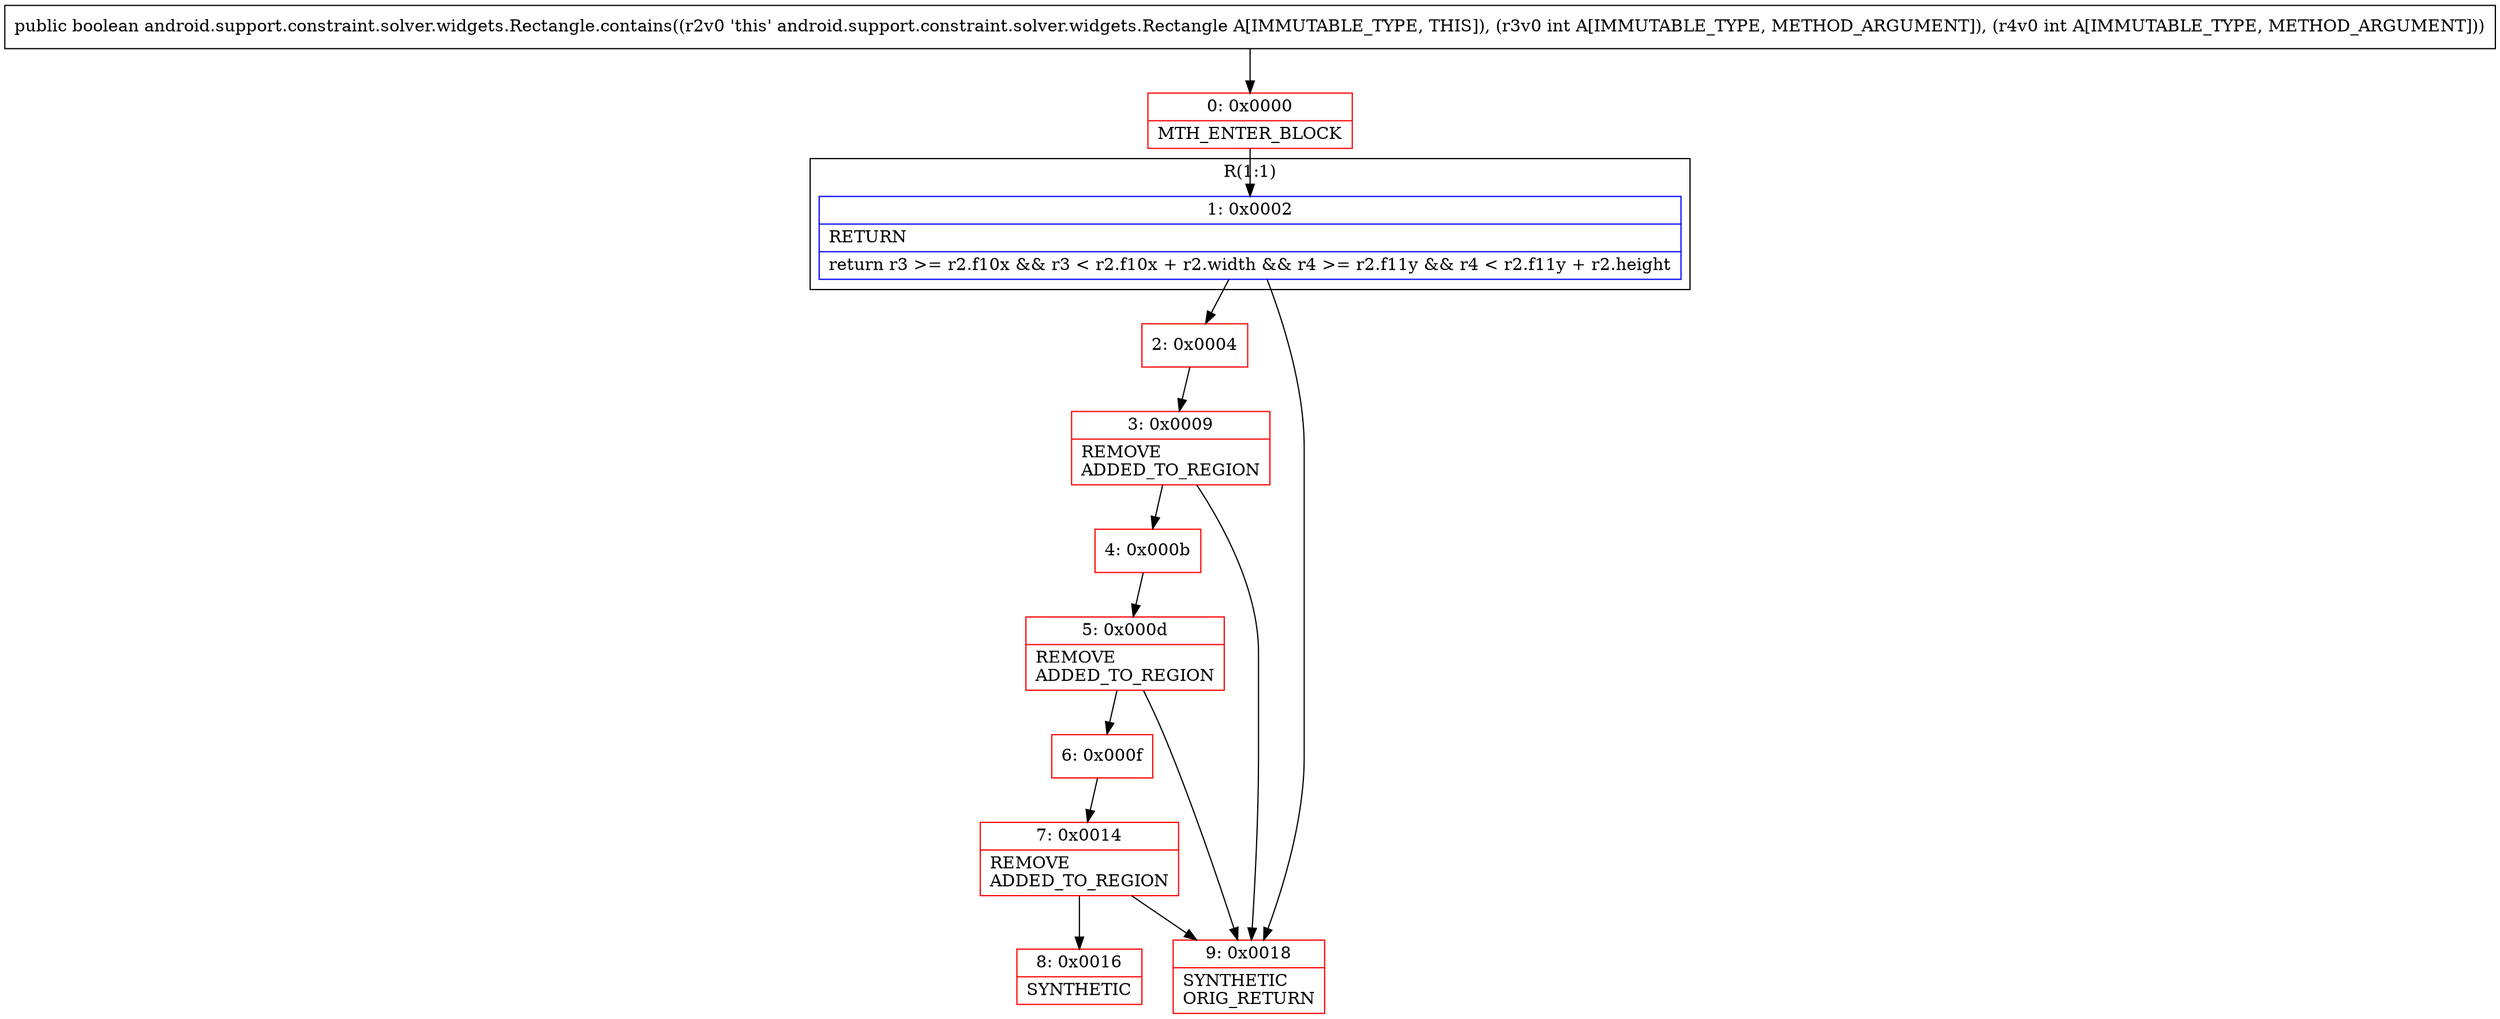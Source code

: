digraph "CFG forandroid.support.constraint.solver.widgets.Rectangle.contains(II)Z" {
subgraph cluster_Region_41922573 {
label = "R(1:1)";
node [shape=record,color=blue];
Node_1 [shape=record,label="{1\:\ 0x0002|RETURN\l|return r3 \>= r2.f10x && r3 \< r2.f10x + r2.width && r4 \>= r2.f11y && r4 \< r2.f11y + r2.height\l}"];
}
Node_0 [shape=record,color=red,label="{0\:\ 0x0000|MTH_ENTER_BLOCK\l}"];
Node_2 [shape=record,color=red,label="{2\:\ 0x0004}"];
Node_3 [shape=record,color=red,label="{3\:\ 0x0009|REMOVE\lADDED_TO_REGION\l}"];
Node_4 [shape=record,color=red,label="{4\:\ 0x000b}"];
Node_5 [shape=record,color=red,label="{5\:\ 0x000d|REMOVE\lADDED_TO_REGION\l}"];
Node_6 [shape=record,color=red,label="{6\:\ 0x000f}"];
Node_7 [shape=record,color=red,label="{7\:\ 0x0014|REMOVE\lADDED_TO_REGION\l}"];
Node_8 [shape=record,color=red,label="{8\:\ 0x0016|SYNTHETIC\l}"];
Node_9 [shape=record,color=red,label="{9\:\ 0x0018|SYNTHETIC\lORIG_RETURN\l}"];
MethodNode[shape=record,label="{public boolean android.support.constraint.solver.widgets.Rectangle.contains((r2v0 'this' android.support.constraint.solver.widgets.Rectangle A[IMMUTABLE_TYPE, THIS]), (r3v0 int A[IMMUTABLE_TYPE, METHOD_ARGUMENT]), (r4v0 int A[IMMUTABLE_TYPE, METHOD_ARGUMENT])) }"];
MethodNode -> Node_0;
Node_1 -> Node_2;
Node_1 -> Node_9;
Node_0 -> Node_1;
Node_2 -> Node_3;
Node_3 -> Node_4;
Node_3 -> Node_9;
Node_4 -> Node_5;
Node_5 -> Node_6;
Node_5 -> Node_9;
Node_6 -> Node_7;
Node_7 -> Node_8;
Node_7 -> Node_9;
}

